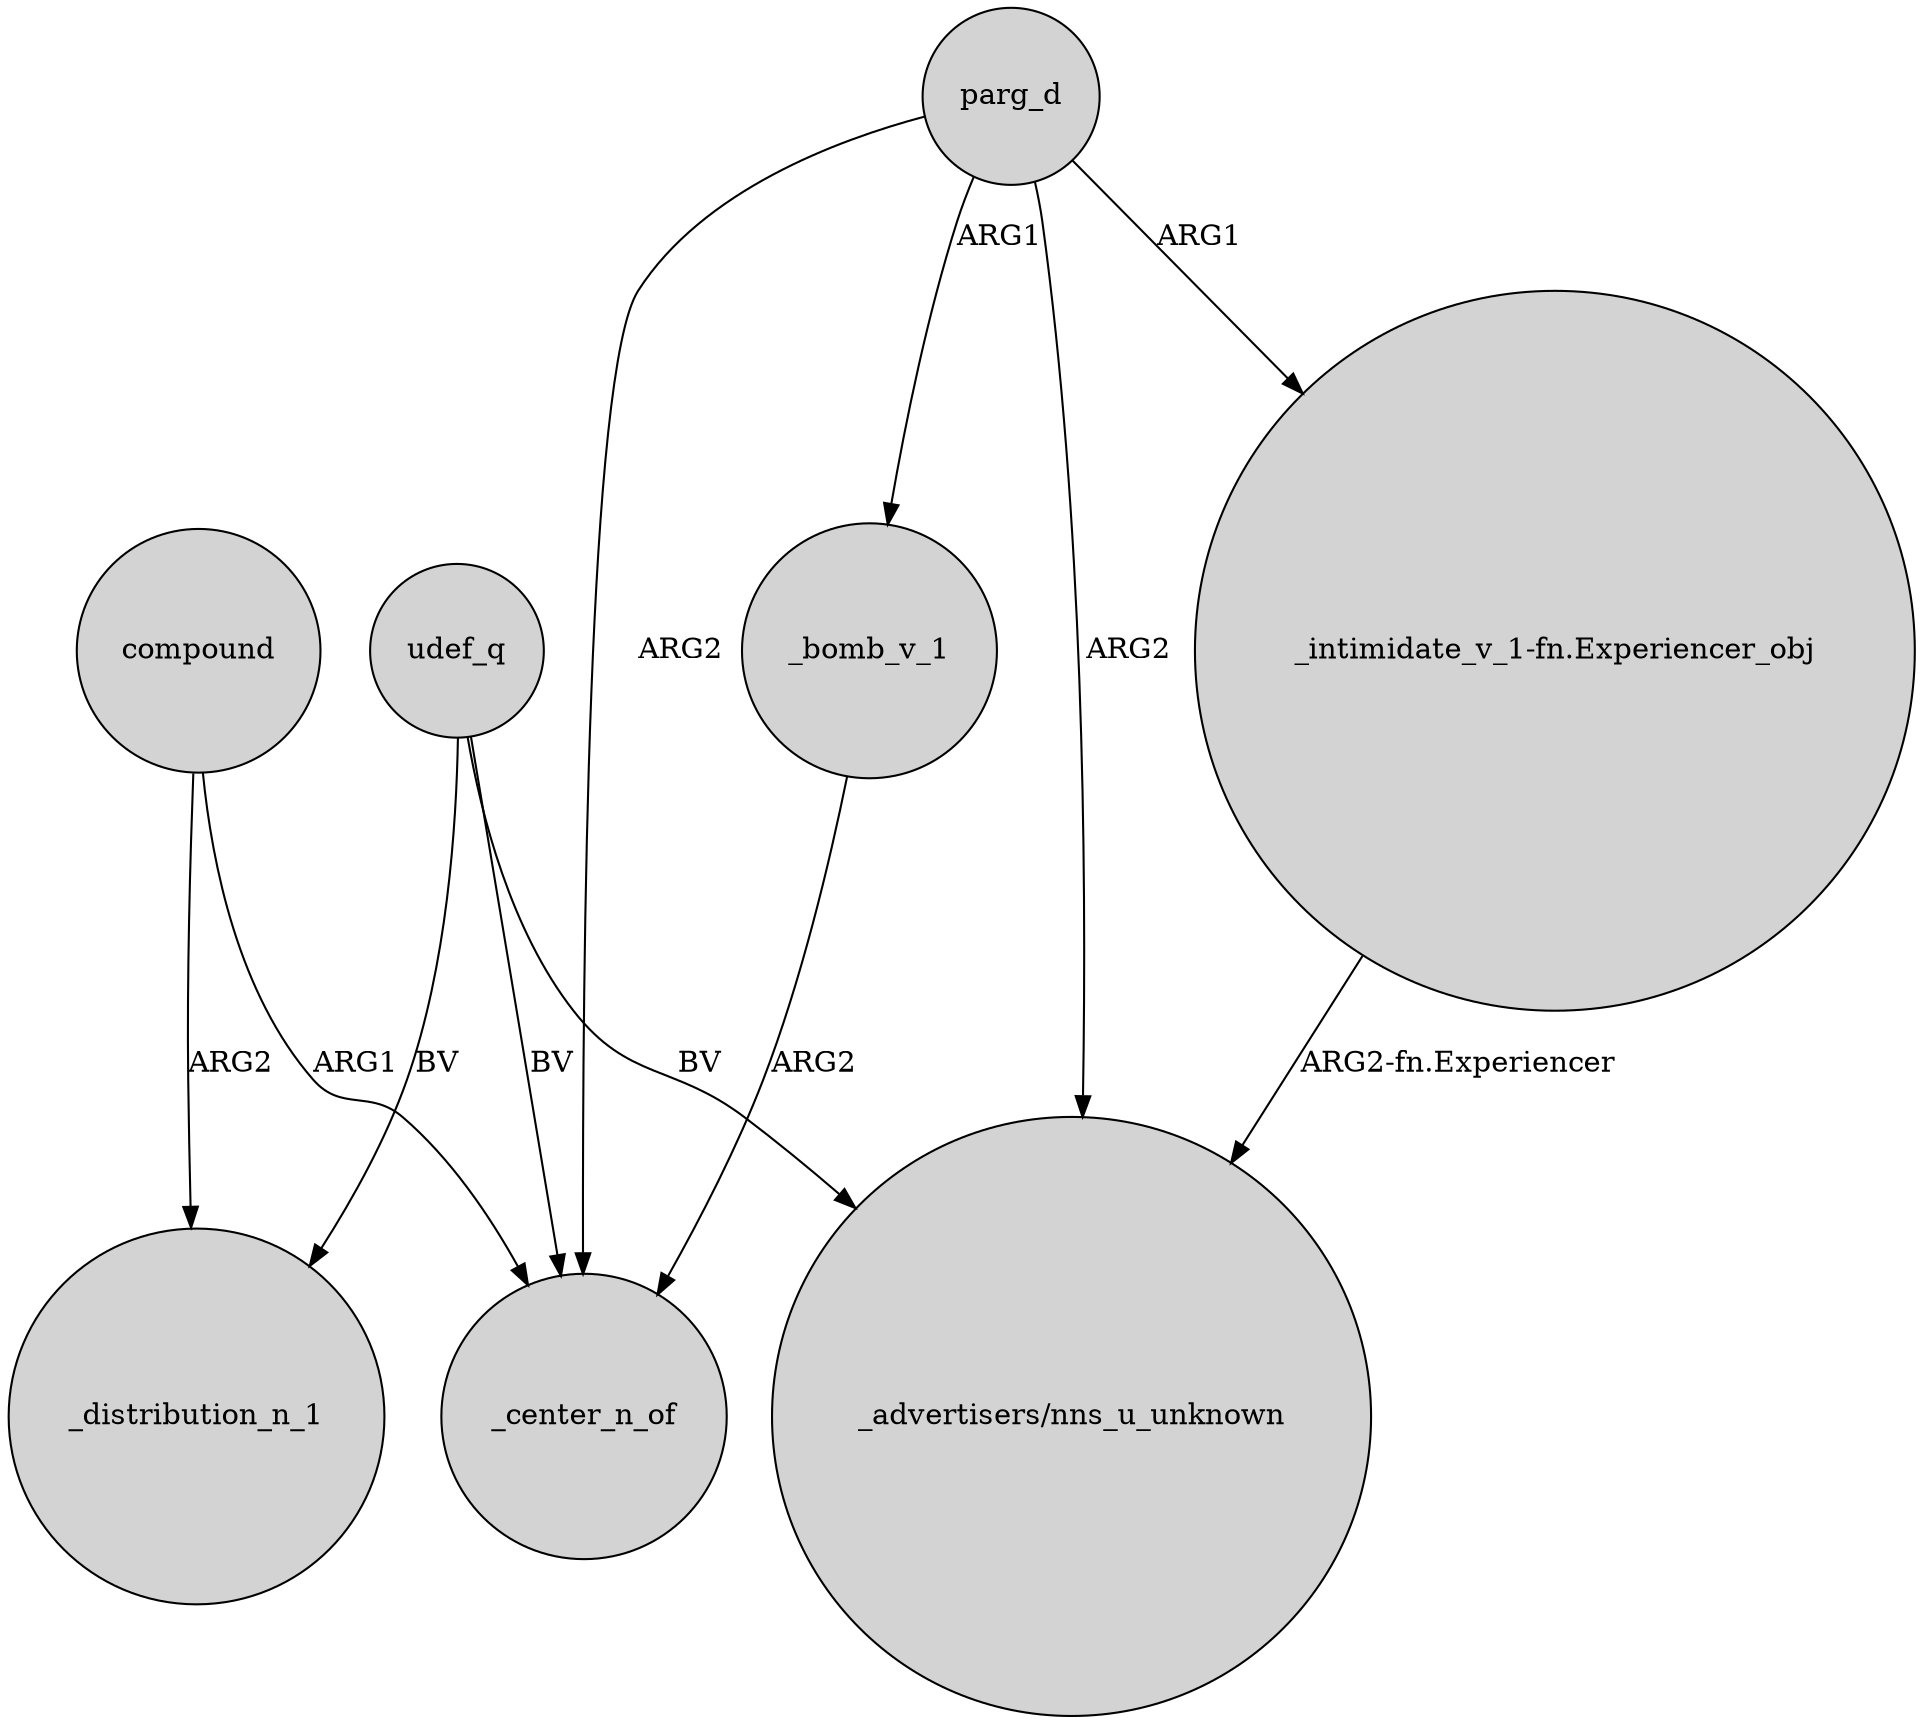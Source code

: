 digraph {
	node [shape=circle style=filled]
	udef_q -> _distribution_n_1 [label=BV]
	compound -> _distribution_n_1 [label=ARG2]
	parg_d -> _bomb_v_1 [label=ARG1]
	_bomb_v_1 -> _center_n_of [label=ARG2]
	udef_q -> "_advertisers/nns_u_unknown" [label=BV]
	parg_d -> "_intimidate_v_1-fn.Experiencer_obj" [label=ARG1]
	"_intimidate_v_1-fn.Experiencer_obj" -> "_advertisers/nns_u_unknown" [label="ARG2-fn.Experiencer"]
	udef_q -> _center_n_of [label=BV]
	compound -> _center_n_of [label=ARG1]
	parg_d -> _center_n_of [label=ARG2]
	parg_d -> "_advertisers/nns_u_unknown" [label=ARG2]
}
